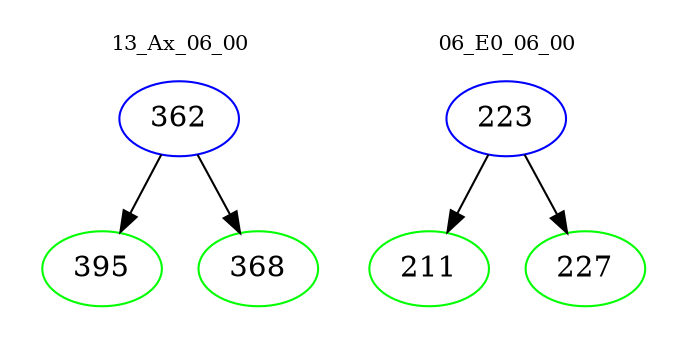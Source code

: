 digraph{
subgraph cluster_0 {
color = white
label = "13_Ax_06_00";
fontsize=10;
T0_362 [label="362", color="blue"]
T0_362 -> T0_395 [color="black"]
T0_395 [label="395", color="green"]
T0_362 -> T0_368 [color="black"]
T0_368 [label="368", color="green"]
}
subgraph cluster_1 {
color = white
label = "06_E0_06_00";
fontsize=10;
T1_223 [label="223", color="blue"]
T1_223 -> T1_211 [color="black"]
T1_211 [label="211", color="green"]
T1_223 -> T1_227 [color="black"]
T1_227 [label="227", color="green"]
}
}
